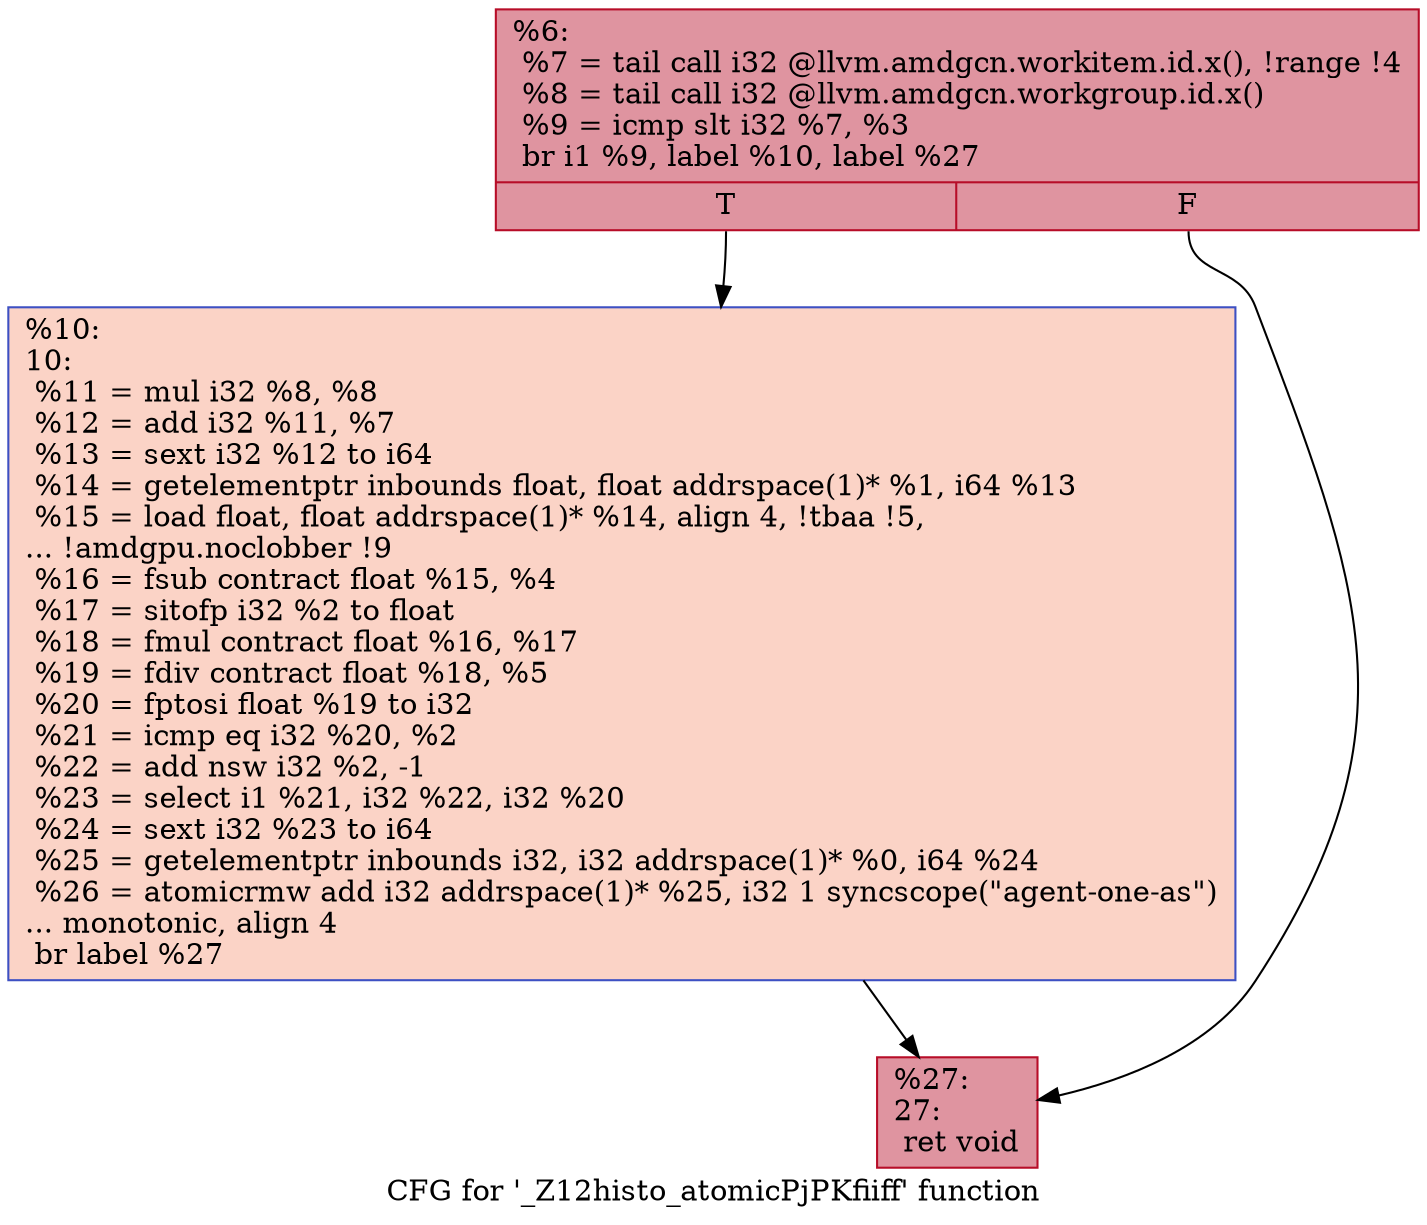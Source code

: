 digraph "CFG for '_Z12histo_atomicPjPKfiiff' function" {
	label="CFG for '_Z12histo_atomicPjPKfiiff' function";

	Node0x5545020 [shape=record,color="#b70d28ff", style=filled, fillcolor="#b70d2870",label="{%6:\l  %7 = tail call i32 @llvm.amdgcn.workitem.id.x(), !range !4\l  %8 = tail call i32 @llvm.amdgcn.workgroup.id.x()\l  %9 = icmp slt i32 %7, %3\l  br i1 %9, label %10, label %27\l|{<s0>T|<s1>F}}"];
	Node0x5545020:s0 -> Node0x5544250;
	Node0x5545020:s1 -> Node0x55460c0;
	Node0x5544250 [shape=record,color="#3d50c3ff", style=filled, fillcolor="#f59c7d70",label="{%10:\l10:                                               \l  %11 = mul i32 %8, %8\l  %12 = add i32 %11, %7\l  %13 = sext i32 %12 to i64\l  %14 = getelementptr inbounds float, float addrspace(1)* %1, i64 %13\l  %15 = load float, float addrspace(1)* %14, align 4, !tbaa !5,\l... !amdgpu.noclobber !9\l  %16 = fsub contract float %15, %4\l  %17 = sitofp i32 %2 to float\l  %18 = fmul contract float %16, %17\l  %19 = fdiv contract float %18, %5\l  %20 = fptosi float %19 to i32\l  %21 = icmp eq i32 %20, %2\l  %22 = add nsw i32 %2, -1\l  %23 = select i1 %21, i32 %22, i32 %20\l  %24 = sext i32 %23 to i64\l  %25 = getelementptr inbounds i32, i32 addrspace(1)* %0, i64 %24\l  %26 = atomicrmw add i32 addrspace(1)* %25, i32 1 syncscope(\"agent-one-as\")\l... monotonic, align 4\l  br label %27\l}"];
	Node0x5544250 -> Node0x55460c0;
	Node0x55460c0 [shape=record,color="#b70d28ff", style=filled, fillcolor="#b70d2870",label="{%27:\l27:                                               \l  ret void\l}"];
}
